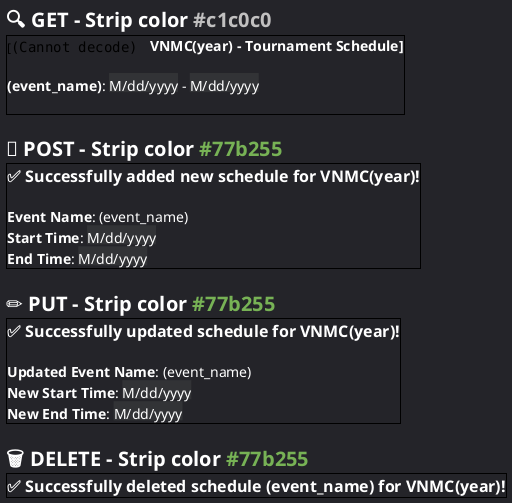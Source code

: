 @startsalt schedule
	<style>
		saltDiagram {
			BackgroundColor #242429
		}
	</style>
	{
		= <color:#ffffff>🔍 GET - Strip color <color:#c1c0c0><size:16>#c1c0c0
		{+
			<back:#242429>[<img:../logo.png>    <b><color:#ffffff><size:14>VNMC(year) - Tournament Schedule]
			.
			<color:#ffffff><size:14>**(event_name)**: <back:#323336>M/dd/yyyy</back> - <back:#323336>M/dd/yyyy
			/' rest of schedules '/ .
		}
		.
		= <color:#ffffff>📄 POST - Strip color <color:#77b255><size:16>#77b255
		{+
			<b><color:#ffffff><size:16>✅ Successfully added new schedule for VNMC(year)!
			.
			<color:#ffffff><size:14>**Event Name**: (event_name)
			<color:#ffffff><size:14>**Start Time**: <back:#323336>M/dd/yyyy
			<color:#ffffff><size:14>**End Time**: <back:#323336>M/dd/yyyy
		}
		.
		= <color:#ffffff>✏️ PUT - Strip color <color:#77b255><size:16>#77b255
		{+
			<b><color:#ffffff><size:16>✅ Successfully updated schedule for VNMC(year)!
			.
			<color:#ffffff><size:14>**Updated Event Name**: (event_name)
			<color:#ffffff><size:14>**New Start Time**: <back:#323336>M/dd/yyyy
			<color:#ffffff><size:14>**New End Time**: <back:#323336>M/dd/yyyy
		}
		.
		= <color:#ffffff>🗑️ DELETE - Strip color <color:#77b255><size:16>#77b255
		{+
			<b><color:#ffffff><size:16>✅ Successfully deleted schedule (event_name) for VNMC(year)!
		}
	}
@endsalt